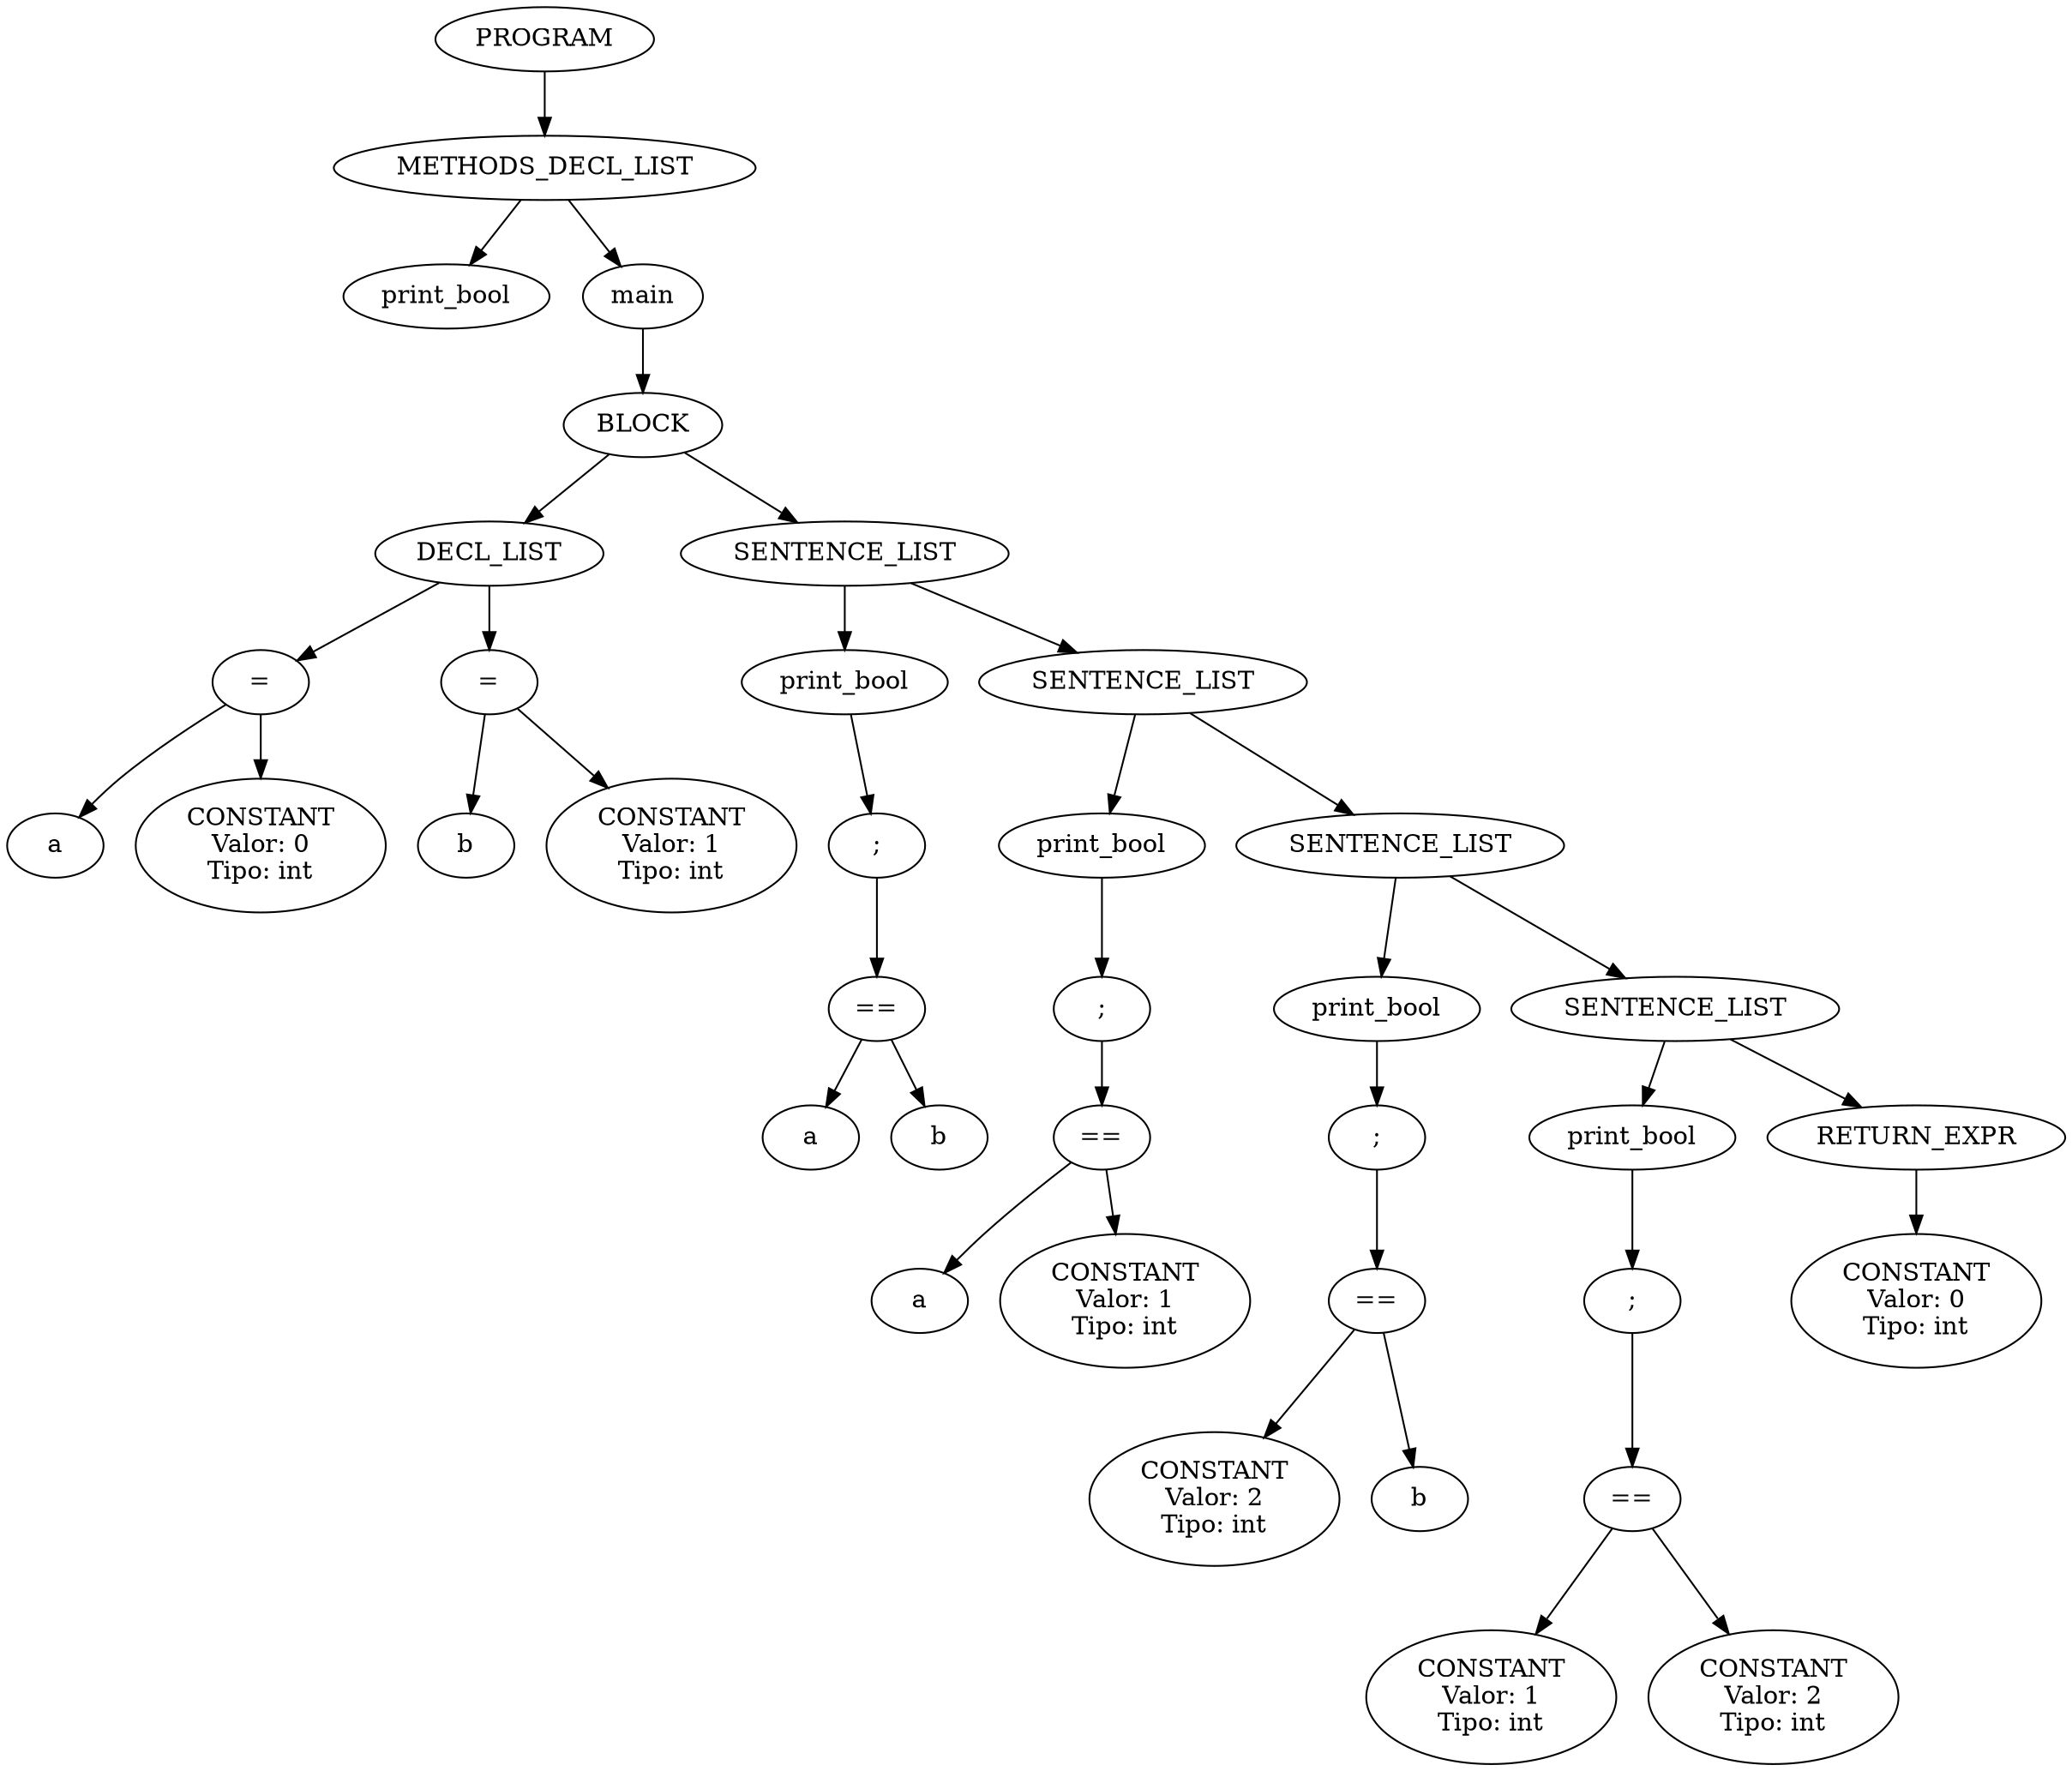 digraph AST {
  0 [label="PROGRAM"];
  1 [label="METHODS_DECL_LIST"];
  2 [label="print_bool"];
  1 -> 2;
  3 [label="main"];
  4 [label="BLOCK"];
  5 [label="DECL_LIST"];
  6 [label="="];
  7 [label="a"];
  6 -> 7;
  8 [label="CONSTANT\nValor: 0\nTipo: int"];
  6 -> 8;
  5 -> 6;
  9 [label="="];
  10 [label="b"];
  9 -> 10;
  11 [label="CONSTANT\nValor: 1\nTipo: int"];
  9 -> 11;
  5 -> 9;
  4 -> 5;
  12 [label="SENTENCE_LIST"];
  13 [label="print_bool"];
  14 [label=";"];
  15 [label="=="];
  16 [label="a"];
  15 -> 16;
  17 [label="b"];
  15 -> 17;
  14 -> 15;
  13 -> 14;
  12 -> 13;
  18 [label="SENTENCE_LIST"];
  19 [label="print_bool"];
  20 [label=";"];
  21 [label="=="];
  22 [label="a"];
  21 -> 22;
  23 [label="CONSTANT\nValor: 1\nTipo: int"];
  21 -> 23;
  20 -> 21;
  19 -> 20;
  18 -> 19;
  24 [label="SENTENCE_LIST"];
  25 [label="print_bool"];
  26 [label=";"];
  27 [label="=="];
  28 [label="CONSTANT\nValor: 2\nTipo: int"];
  27 -> 28;
  29 [label="b"];
  27 -> 29;
  26 -> 27;
  25 -> 26;
  24 -> 25;
  30 [label="SENTENCE_LIST"];
  31 [label="print_bool"];
  32 [label=";"];
  33 [label="=="];
  34 [label="CONSTANT\nValor: 1\nTipo: int"];
  33 -> 34;
  35 [label="CONSTANT\nValor: 2\nTipo: int"];
  33 -> 35;
  32 -> 33;
  31 -> 32;
  30 -> 31;
  36 [label="RETURN_EXPR"];
  37 [label="CONSTANT\nValor: 0\nTipo: int"];
  36 -> 37;
  30 -> 36;
  24 -> 30;
  18 -> 24;
  12 -> 18;
  4 -> 12;
  3 -> 4;
  1 -> 3;
  0 -> 1;
}
